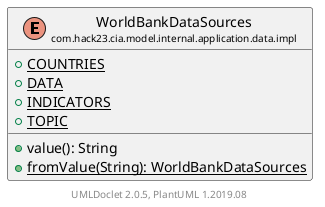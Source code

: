 @startuml
    set namespaceSeparator none
    hide empty fields
    hide empty methods

    enum "<size:14>WorldBankDataSources\n<size:10>com.hack23.cia.model.internal.application.data.impl" as com.hack23.cia.model.internal.application.data.impl.WorldBankDataSources [[WorldBankDataSources.html]] {
        {static} +COUNTRIES
        {static} +DATA
        {static} +INDICATORS
        {static} +TOPIC
        +value(): String
        {static} +fromValue(String): WorldBankDataSources
    }

    center footer UMLDoclet 2.0.5, PlantUML 1.2019.08
@enduml
